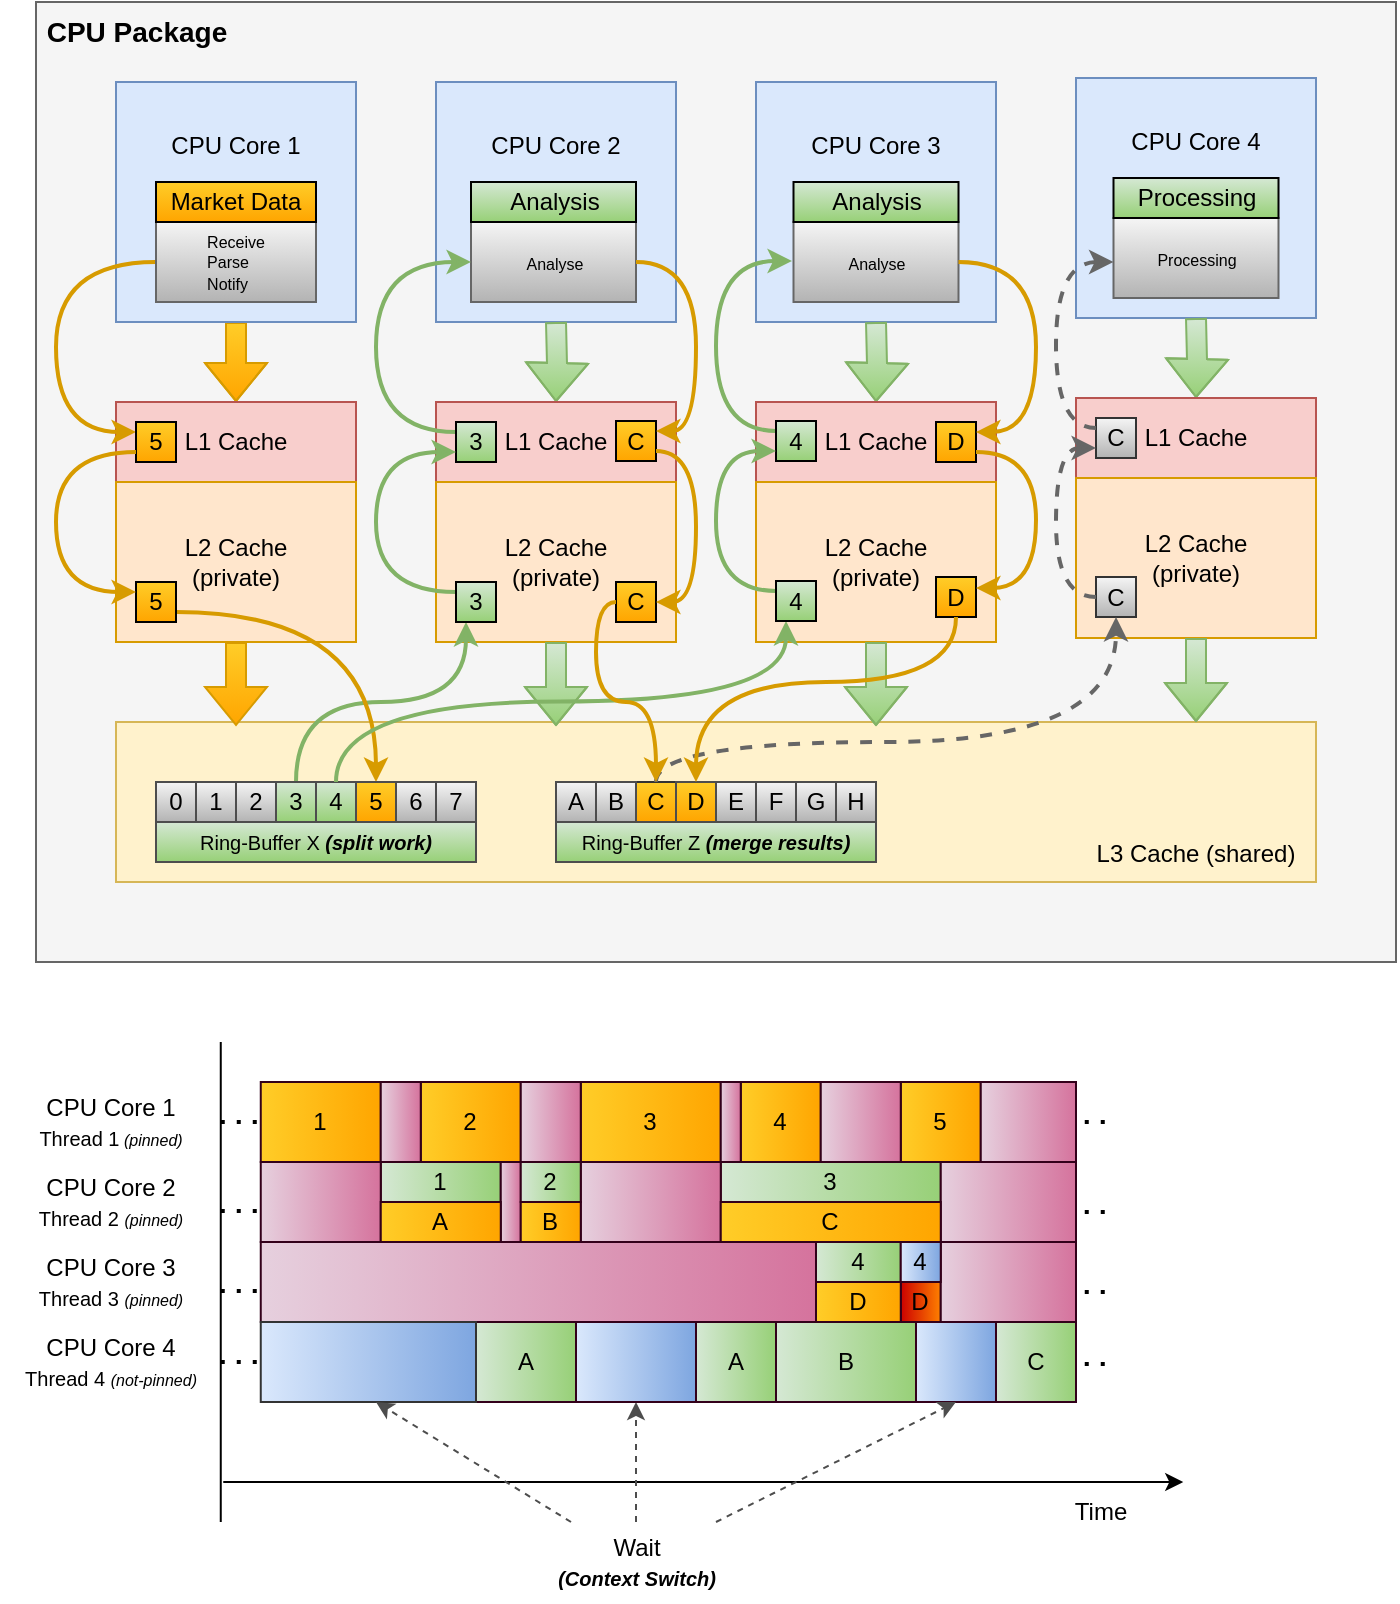 <mxfile version="24.7.8">
  <diagram name="Page-1" id="jHINZmKcey3rdpf554NU">
    <mxGraphModel dx="757" dy="487" grid="1" gridSize="10" guides="1" tooltips="1" connect="1" arrows="1" fold="1" page="1" pageScale="1" pageWidth="827" pageHeight="1169" math="0" shadow="0">
      <root>
        <mxCell id="0" />
        <mxCell id="1" parent="0" />
        <mxCell id="XTBzpI1Qbm_Vmd8OKEiI-47" value="" style="endArrow=none;dashed=1;html=1;dashPattern=1 3;strokeWidth=2;rounded=0;movable=0;resizable=0;rotatable=0;deletable=0;editable=0;locked=1;connectable=0;" parent="1" edge="1">
          <mxGeometry width="50" height="50" relative="1" as="geometry">
            <mxPoint x="172.38" y="764.5" as="sourcePoint" />
            <mxPoint x="620" y="765" as="targetPoint" />
          </mxGeometry>
        </mxCell>
        <mxCell id="WyfGocU0w-fGMWGtSDuY-56" value="D" style="rounded=0;whiteSpace=wrap;html=1;fillColor=#CC0000;gradientColor=#FF8000;strokeColor=#33001A;gradientDirection=east;movable=1;resizable=1;rotatable=1;deletable=1;editable=1;locked=0;connectable=1;" parent="1" vertex="1">
          <mxGeometry x="512.38" y="760" width="20" height="20" as="geometry" />
        </mxCell>
        <mxCell id="5wAvHKpj9pkWP0bOrU0t-28" value="" style="rounded=0;whiteSpace=wrap;html=1;fillColor=#f5f5f5;fontColor=#333333;strokeColor=#666666;movable=0;resizable=0;rotatable=0;deletable=0;editable=0;locked=1;connectable=0;" parent="1" vertex="1">
          <mxGeometry x="80" y="120" width="680" height="480" as="geometry" />
        </mxCell>
        <mxCell id="5wAvHKpj9pkWP0bOrU0t-8" style="edgeStyle=orthogonalEdgeStyle;rounded=0;orthogonalLoop=1;jettySize=auto;html=1;shape=flexArrow;fillColor=#ffcd28;gradientColor=#ffa500;strokeColor=#d79b00;" parent="1" source="5wAvHKpj9pkWP0bOrU0t-1" edge="1">
          <mxGeometry relative="1" as="geometry">
            <mxPoint x="180" y="320" as="targetPoint" />
          </mxGeometry>
        </mxCell>
        <mxCell id="5wAvHKpj9pkWP0bOrU0t-1" value="CPU Core 1&lt;div&gt;&lt;br&gt;&lt;/div&gt;&lt;div&gt;&lt;br&gt;&lt;/div&gt;&lt;div&gt;&lt;br&gt;&lt;/div&gt;&lt;div&gt;&lt;br&gt;&lt;/div&gt;" style="rounded=0;whiteSpace=wrap;html=1;fillColor=#dae8fc;strokeColor=#6c8ebf;" parent="1" vertex="1">
          <mxGeometry x="120" y="160" width="120" height="120" as="geometry" />
        </mxCell>
        <mxCell id="5wAvHKpj9pkWP0bOrU0t-2" value="CPU Core 2&lt;div&gt;&lt;br&gt;&lt;/div&gt;&lt;div&gt;&lt;br&gt;&lt;/div&gt;&lt;div&gt;&lt;br&gt;&lt;/div&gt;&lt;div&gt;&lt;br&gt;&lt;/div&gt;" style="rounded=0;whiteSpace=wrap;html=1;fillColor=#dae8fc;strokeColor=#6c8ebf;" parent="1" vertex="1">
          <mxGeometry x="280" y="160" width="120" height="120" as="geometry" />
        </mxCell>
        <mxCell id="5wAvHKpj9pkWP0bOrU0t-3" value="CPU Core 3&lt;div&gt;&lt;br&gt;&lt;/div&gt;&lt;div&gt;&lt;br&gt;&lt;/div&gt;&lt;div&gt;&lt;br&gt;&lt;/div&gt;&lt;div&gt;&lt;br&gt;&lt;/div&gt;" style="rounded=0;whiteSpace=wrap;html=1;fillColor=#dae8fc;strokeColor=#6c8ebf;" parent="1" vertex="1">
          <mxGeometry x="440" y="160" width="120" height="120" as="geometry" />
        </mxCell>
        <mxCell id="5wAvHKpj9pkWP0bOrU0t-5" value="L1 Cache" style="rounded=0;whiteSpace=wrap;html=1;fillColor=#f8cecc;strokeColor=#b85450;" parent="1" vertex="1">
          <mxGeometry x="120" y="320" width="120" height="40" as="geometry" />
        </mxCell>
        <mxCell id="5wAvHKpj9pkWP0bOrU0t-6" value="L2 Cache&lt;div&gt;(private)&lt;/div&gt;" style="rounded=0;whiteSpace=wrap;html=1;fillColor=#ffe6cc;strokeColor=#d79b00;" parent="1" vertex="1">
          <mxGeometry x="120" y="360" width="120" height="80" as="geometry" />
        </mxCell>
        <mxCell id="5wAvHKpj9pkWP0bOrU0t-7" value="" style="rounded=0;whiteSpace=wrap;html=1;fillColor=#fff2cc;strokeColor=#d6b656;" parent="1" vertex="1">
          <mxGeometry x="120" y="480" width="600" height="80" as="geometry" />
        </mxCell>
        <mxCell id="5wAvHKpj9pkWP0bOrU0t-10" style="edgeStyle=orthogonalEdgeStyle;rounded=0;orthogonalLoop=1;jettySize=auto;html=1;entryX=0.1;entryY=0.025;entryDx=0;entryDy=0;entryPerimeter=0;shape=flexArrow;fillColor=#ffcd28;gradientColor=#ffa500;strokeColor=#d79b00;" parent="1" source="5wAvHKpj9pkWP0bOrU0t-6" target="5wAvHKpj9pkWP0bOrU0t-7" edge="1">
          <mxGeometry relative="1" as="geometry" />
        </mxCell>
        <mxCell id="5wAvHKpj9pkWP0bOrU0t-11" style="edgeStyle=orthogonalEdgeStyle;rounded=0;orthogonalLoop=1;jettySize=auto;html=1;entryX=0.5;entryY=0;entryDx=0;entryDy=0;shape=flexArrow;fillColor=#d5e8d4;gradientColor=#97d077;strokeColor=#82b366;" parent="1" target="5wAvHKpj9pkWP0bOrU0t-13" edge="1">
          <mxGeometry relative="1" as="geometry">
            <mxPoint x="340" y="280" as="sourcePoint" />
          </mxGeometry>
        </mxCell>
        <mxCell id="5wAvHKpj9pkWP0bOrU0t-13" value="&lt;div&gt;L1 Cache&lt;br&gt;&lt;/div&gt;" style="rounded=0;whiteSpace=wrap;html=1;fillColor=#f8cecc;strokeColor=#b85450;" parent="1" vertex="1">
          <mxGeometry x="280" y="320" width="120" height="40" as="geometry" />
        </mxCell>
        <mxCell id="5wAvHKpj9pkWP0bOrU0t-14" value="L2 Cache&lt;div&gt;(private)&lt;/div&gt;" style="rounded=0;whiteSpace=wrap;html=1;fillColor=#ffe6cc;strokeColor=#d79b00;" parent="1" vertex="1">
          <mxGeometry x="280" y="360" width="120" height="80" as="geometry" />
        </mxCell>
        <mxCell id="5wAvHKpj9pkWP0bOrU0t-15" style="edgeStyle=orthogonalEdgeStyle;rounded=0;orthogonalLoop=1;jettySize=auto;html=1;entryX=0.1;entryY=0.025;entryDx=0;entryDy=0;entryPerimeter=0;shape=flexArrow;fillColor=#d5e8d4;gradientColor=#97d077;strokeColor=#82b366;" parent="1" source="5wAvHKpj9pkWP0bOrU0t-14" edge="1">
          <mxGeometry relative="1" as="geometry">
            <mxPoint x="340" y="482" as="targetPoint" />
          </mxGeometry>
        </mxCell>
        <mxCell id="5wAvHKpj9pkWP0bOrU0t-16" style="edgeStyle=orthogonalEdgeStyle;rounded=0;orthogonalLoop=1;jettySize=auto;html=1;entryX=0.5;entryY=0;entryDx=0;entryDy=0;shape=flexArrow;fillColor=#d5e8d4;gradientColor=#97d077;strokeColor=#82b366;" parent="1" target="5wAvHKpj9pkWP0bOrU0t-18" edge="1">
          <mxGeometry relative="1" as="geometry">
            <mxPoint x="500" y="280" as="sourcePoint" />
          </mxGeometry>
        </mxCell>
        <mxCell id="5wAvHKpj9pkWP0bOrU0t-18" value="L1 Cache" style="rounded=0;whiteSpace=wrap;html=1;fillColor=#f8cecc;strokeColor=#b85450;" parent="1" vertex="1">
          <mxGeometry x="440" y="320" width="120" height="40" as="geometry" />
        </mxCell>
        <mxCell id="5wAvHKpj9pkWP0bOrU0t-19" value="L2 Cache&lt;div&gt;(private)&lt;/div&gt;" style="rounded=0;whiteSpace=wrap;html=1;fillColor=#ffe6cc;strokeColor=#d79b00;" parent="1" vertex="1">
          <mxGeometry x="440" y="360" width="120" height="80" as="geometry" />
        </mxCell>
        <mxCell id="5wAvHKpj9pkWP0bOrU0t-20" style="edgeStyle=orthogonalEdgeStyle;rounded=0;orthogonalLoop=1;jettySize=auto;html=1;entryX=0.1;entryY=0.025;entryDx=0;entryDy=0;entryPerimeter=0;shape=flexArrow;fillColor=#d5e8d4;gradientColor=#97d077;strokeColor=#82b366;" parent="1" source="5wAvHKpj9pkWP0bOrU0t-19" edge="1">
          <mxGeometry relative="1" as="geometry">
            <mxPoint x="500" y="482" as="targetPoint" />
          </mxGeometry>
        </mxCell>
        <mxCell id="5wAvHKpj9pkWP0bOrU0t-30" value="&lt;b&gt;&lt;font style=&quot;font-size: 14px;&quot;&gt;CPU Package&lt;/font&gt;&lt;/b&gt;" style="text;html=1;align=center;verticalAlign=middle;resizable=0;points=[];autosize=1;strokeColor=none;fillColor=none;" parent="1" vertex="1">
          <mxGeometry x="75" y="120" width="110" height="30" as="geometry" />
        </mxCell>
        <mxCell id="5wAvHKpj9pkWP0bOrU0t-58" style="edgeStyle=orthogonalEdgeStyle;rounded=0;orthogonalLoop=1;jettySize=auto;html=1;exitX=0.5;exitY=0;exitDx=0;exitDy=0;entryX=0.25;entryY=1;entryDx=0;entryDy=0;curved=1;fillColor=#d5e8d4;gradientColor=#97d077;strokeColor=#82b366;strokeWidth=2;" parent="1" source="5wAvHKpj9pkWP0bOrU0t-118" target="5wAvHKpj9pkWP0bOrU0t-44" edge="1">
          <mxGeometry relative="1" as="geometry" />
        </mxCell>
        <mxCell id="5wAvHKpj9pkWP0bOrU0t-34" value="4" style="rounded=0;whiteSpace=wrap;html=1;fillColor=#d5e8d4;gradientColor=#97d077;strokeColor=#4D4D4D;" parent="1" vertex="1">
          <mxGeometry x="220" y="510" width="20" height="20" as="geometry" />
        </mxCell>
        <mxCell id="5wAvHKpj9pkWP0bOrU0t-56" style="edgeStyle=orthogonalEdgeStyle;rounded=0;orthogonalLoop=1;jettySize=auto;html=1;entryX=0;entryY=0.25;entryDx=0;entryDy=0;curved=1;exitX=0;exitY=0.5;exitDx=0;exitDy=0;fillColor=#ffcd28;gradientColor=#ffa500;strokeColor=#d79b00;strokeWidth=2;" parent="1" source="5wAvHKpj9pkWP0bOrU0t-35" target="5wAvHKpj9pkWP0bOrU0t-40" edge="1">
          <mxGeometry relative="1" as="geometry">
            <Array as="points">
              <mxPoint x="90" y="250" />
              <mxPoint x="90" y="335" />
            </Array>
          </mxGeometry>
        </mxCell>
        <mxCell id="5wAvHKpj9pkWP0bOrU0t-35" value="&lt;div style=&quot;text-align: left; line-height: 80%;&quot;&gt;&lt;font style=&quot;font-size: 8px;&quot;&gt;Receive&lt;/font&gt;&lt;/div&gt;&lt;div style=&quot;text-align: left; line-height: 80%;&quot;&gt;&lt;span style=&quot;font-size: 8px;&quot;&gt;Parse&lt;/span&gt;&lt;/div&gt;&lt;div style=&quot;text-align: left; line-height: 80%;&quot;&gt;&lt;span style=&quot;font-size: 8px; text-align: left;&quot;&gt;Notify&lt;/span&gt;&lt;/div&gt;" style="rounded=0;whiteSpace=wrap;html=1;fillColor=#f5f5f5;gradientColor=#b3b3b3;strokeColor=#666666;" parent="1" vertex="1">
          <mxGeometry x="140" y="230" width="80" height="40" as="geometry" />
        </mxCell>
        <mxCell id="5wAvHKpj9pkWP0bOrU0t-55" style="edgeStyle=orthogonalEdgeStyle;rounded=0;orthogonalLoop=1;jettySize=auto;html=1;entryX=0.5;entryY=0;entryDx=0;entryDy=0;curved=1;strokeWidth=2;fillColor=#ffcd28;gradientColor=#ffa500;strokeColor=#d79b00;exitX=1;exitY=0.75;exitDx=0;exitDy=0;" parent="1" source="5wAvHKpj9pkWP0bOrU0t-39" target="5wAvHKpj9pkWP0bOrU0t-120" edge="1">
          <mxGeometry relative="1" as="geometry">
            <Array as="points">
              <mxPoint x="250" y="425" />
            </Array>
          </mxGeometry>
        </mxCell>
        <mxCell id="5wAvHKpj9pkWP0bOrU0t-39" value="5" style="rounded=0;whiteSpace=wrap;html=1;fillColor=#ffcd28;gradientColor=#ffa500;strokeColor=#000000;" parent="1" vertex="1">
          <mxGeometry x="130" y="410" width="20" height="20" as="geometry" />
        </mxCell>
        <mxCell id="5wAvHKpj9pkWP0bOrU0t-40" value="5" style="rounded=0;whiteSpace=wrap;html=1;fillColor=#ffcd28;gradientColor=#ffa500;strokeColor=#000000;" parent="1" vertex="1">
          <mxGeometry x="130" y="330" width="20" height="20" as="geometry" />
        </mxCell>
        <mxCell id="5wAvHKpj9pkWP0bOrU0t-42" value="&lt;span style=&quot;font-size: 8px; text-align: left;&quot;&gt;Analyse&lt;/span&gt;" style="rounded=0;whiteSpace=wrap;html=1;fillColor=#f5f5f5;gradientColor=#b3b3b3;strokeColor=#666666;" parent="1" vertex="1">
          <mxGeometry x="297.5" y="230" width="82.5" height="40" as="geometry" />
        </mxCell>
        <mxCell id="5wAvHKpj9pkWP0bOrU0t-125" style="edgeStyle=orthogonalEdgeStyle;rounded=0;orthogonalLoop=1;jettySize=auto;html=1;exitX=0;exitY=0.25;exitDx=0;exitDy=0;entryX=0;entryY=0.5;entryDx=0;entryDy=0;fillColor=#d5e8d4;gradientColor=#97d077;strokeColor=#82b366;strokeWidth=2;curved=1;" parent="1" source="5wAvHKpj9pkWP0bOrU0t-43" target="5wAvHKpj9pkWP0bOrU0t-42" edge="1">
          <mxGeometry relative="1" as="geometry">
            <Array as="points">
              <mxPoint x="250" y="335" />
              <mxPoint x="250" y="250" />
            </Array>
          </mxGeometry>
        </mxCell>
        <mxCell id="5wAvHKpj9pkWP0bOrU0t-43" value="3" style="rounded=0;whiteSpace=wrap;html=1;fillColor=#d5e8d4;gradientColor=#97d077;strokeColor=#000000;" parent="1" vertex="1">
          <mxGeometry x="290" y="330" width="20" height="20" as="geometry" />
        </mxCell>
        <mxCell id="5wAvHKpj9pkWP0bOrU0t-59" style="edgeStyle=orthogonalEdgeStyle;rounded=0;orthogonalLoop=1;jettySize=auto;html=1;exitX=0;exitY=0.25;exitDx=0;exitDy=0;entryX=0;entryY=0.75;entryDx=0;entryDy=0;fillColor=#d5e8d4;gradientColor=#97d077;strokeColor=#82b366;curved=1;strokeWidth=2;" parent="1" source="5wAvHKpj9pkWP0bOrU0t-44" target="5wAvHKpj9pkWP0bOrU0t-43" edge="1">
          <mxGeometry relative="1" as="geometry">
            <Array as="points">
              <mxPoint x="250" y="415" />
              <mxPoint x="250" y="345" />
            </Array>
          </mxGeometry>
        </mxCell>
        <mxCell id="5wAvHKpj9pkWP0bOrU0t-44" value="3" style="rounded=0;whiteSpace=wrap;html=1;fillColor=#d5e8d4;gradientColor=#97d077;strokeColor=#000000;" parent="1" vertex="1">
          <mxGeometry x="290" y="410" width="20" height="20" as="geometry" />
        </mxCell>
        <mxCell id="5wAvHKpj9pkWP0bOrU0t-46" value="Market Data" style="rounded=0;whiteSpace=wrap;html=1;fillColor=#ffcd28;gradientColor=#ffa500;strokeColor=#000000;" parent="1" vertex="1">
          <mxGeometry x="140" y="210" width="80" height="20" as="geometry" />
        </mxCell>
        <mxCell id="5wAvHKpj9pkWP0bOrU0t-47" value="Analysis" style="rounded=0;whiteSpace=wrap;html=1;fillColor=#d5e8d4;gradientColor=#97d077;strokeColor=#000000;" parent="1" vertex="1">
          <mxGeometry x="297.5" y="210" width="82.5" height="20" as="geometry" />
        </mxCell>
        <mxCell id="5wAvHKpj9pkWP0bOrU0t-52" value="" style="endArrow=classic;html=1;rounded=0;exitX=0;exitY=0.75;exitDx=0;exitDy=0;strokeWidth=2;fillColor=#ffcd28;gradientColor=#ffa500;strokeColor=#d79b00;edgeStyle=orthogonalEdgeStyle;curved=1;entryX=0;entryY=0.25;entryDx=0;entryDy=0;" parent="1" source="5wAvHKpj9pkWP0bOrU0t-40" target="5wAvHKpj9pkWP0bOrU0t-39" edge="1">
          <mxGeometry width="50" height="50" relative="1" as="geometry">
            <mxPoint x="450" y="410" as="sourcePoint" />
            <mxPoint x="130" y="420" as="targetPoint" />
            <Array as="points">
              <mxPoint x="90" y="345" />
              <mxPoint x="90" y="415" />
            </Array>
          </mxGeometry>
        </mxCell>
        <mxCell id="5wAvHKpj9pkWP0bOrU0t-117" value="2" style="rounded=0;whiteSpace=wrap;html=1;fillColor=#f5f5f5;gradientColor=#b3b3b3;strokeColor=#4D4D4D;" parent="1" vertex="1">
          <mxGeometry x="180" y="510" width="20" height="20" as="geometry" />
        </mxCell>
        <mxCell id="5wAvHKpj9pkWP0bOrU0t-118" value="3" style="rounded=0;whiteSpace=wrap;html=1;fillColor=#d5e8d4;gradientColor=#97d077;strokeColor=#4D4D4D;" parent="1" vertex="1">
          <mxGeometry x="200" y="510" width="20" height="20" as="geometry" />
        </mxCell>
        <mxCell id="5wAvHKpj9pkWP0bOrU0t-120" value="5" style="rounded=0;whiteSpace=wrap;html=1;fillColor=#ffcd28;gradientColor=#ffa500;strokeColor=#4D4D4D;" parent="1" vertex="1">
          <mxGeometry x="240" y="510" width="20" height="20" as="geometry" />
        </mxCell>
        <mxCell id="5wAvHKpj9pkWP0bOrU0t-121" value="1" style="rounded=0;whiteSpace=wrap;html=1;fillColor=#f5f5f5;gradientColor=#b3b3b3;strokeColor=#4D4D4D;" parent="1" vertex="1">
          <mxGeometry x="160" y="510" width="20" height="20" as="geometry" />
        </mxCell>
        <mxCell id="5wAvHKpj9pkWP0bOrU0t-122" value="6" style="rounded=0;whiteSpace=wrap;html=1;fillColor=#f5f5f5;gradientColor=#b3b3b3;strokeColor=#4D4D4D;" parent="1" vertex="1">
          <mxGeometry x="260" y="510" width="20" height="20" as="geometry" />
        </mxCell>
        <mxCell id="5wAvHKpj9pkWP0bOrU0t-123" value="7" style="rounded=0;whiteSpace=wrap;html=1;fillColor=#f5f5f5;gradientColor=#b3b3b3;strokeColor=#4D4D4D;" parent="1" vertex="1">
          <mxGeometry x="280" y="510" width="20" height="20" as="geometry" />
        </mxCell>
        <mxCell id="5wAvHKpj9pkWP0bOrU0t-124" value="0" style="rounded=0;whiteSpace=wrap;html=1;fillColor=#f5f5f5;gradientColor=#b3b3b3;strokeColor=#4D4D4D;" parent="1" vertex="1">
          <mxGeometry x="140" y="510" width="20" height="20" as="geometry" />
        </mxCell>
        <mxCell id="5wAvHKpj9pkWP0bOrU0t-127" value="&lt;font style=&quot;font-size: 10px;&quot;&gt;Ring-Buffer X &lt;b&gt;&lt;i&gt;(split work)&lt;/i&gt;&lt;/b&gt;&lt;/font&gt;" style="rounded=0;whiteSpace=wrap;html=1;fillColor=#d5e8d4;gradientColor=#97d077;strokeColor=#4D4D4D;" parent="1" vertex="1">
          <mxGeometry x="140" y="530" width="160" height="20" as="geometry" />
        </mxCell>
        <mxCell id="5wAvHKpj9pkWP0bOrU0t-129" value="&lt;span style=&quot;font-size: 8px; text-align: left;&quot;&gt;Analyse&lt;/span&gt;" style="rounded=0;whiteSpace=wrap;html=1;fillColor=#f5f5f5;gradientColor=#b3b3b3;strokeColor=#666666;" parent="1" vertex="1">
          <mxGeometry x="458.75" y="230" width="82.5" height="40" as="geometry" />
        </mxCell>
        <mxCell id="5wAvHKpj9pkWP0bOrU0t-130" value="Analysis" style="rounded=0;whiteSpace=wrap;html=1;fillColor=#d5e8d4;gradientColor=#97d077;strokeColor=#000000;" parent="1" vertex="1">
          <mxGeometry x="458.75" y="210" width="82.5" height="20" as="geometry" />
        </mxCell>
        <mxCell id="5wAvHKpj9pkWP0bOrU0t-149" value="" style="endArrow=none;dashed=1;html=1;dashPattern=1 3;strokeWidth=2;rounded=0;movable=0;resizable=0;rotatable=0;deletable=0;editable=0;locked=1;connectable=0;" parent="1" edge="1">
          <mxGeometry width="50" height="50" relative="1" as="geometry">
            <mxPoint x="172.38" y="724.5" as="sourcePoint" />
            <mxPoint x="620" y="725" as="targetPoint" />
          </mxGeometry>
        </mxCell>
        <mxCell id="5wAvHKpj9pkWP0bOrU0t-148" value="" style="endArrow=none;dashed=1;html=1;dashPattern=1 3;strokeWidth=2;rounded=0;movable=0;resizable=0;rotatable=0;deletable=0;editable=0;locked=1;connectable=0;" parent="1" edge="1">
          <mxGeometry width="50" height="50" relative="1" as="geometry">
            <mxPoint x="172.38" y="680" as="sourcePoint" />
            <mxPoint x="620" y="680" as="targetPoint" />
          </mxGeometry>
        </mxCell>
        <mxCell id="5wAvHKpj9pkWP0bOrU0t-134" value="1" style="rounded=0;whiteSpace=wrap;html=1;fillColor=#ffcd28;gradientColor=#ffa500;strokeColor=#33001A;gradientDirection=east;movable=1;resizable=1;rotatable=1;deletable=1;editable=1;locked=0;connectable=1;" parent="1" vertex="1">
          <mxGeometry x="192.38" y="660" width="60" height="40" as="geometry" />
        </mxCell>
        <mxCell id="5wAvHKpj9pkWP0bOrU0t-135" value="" style="endArrow=classic;html=1;rounded=0;movable=0;resizable=0;rotatable=0;deletable=0;editable=0;locked=1;connectable=0;" parent="1" edge="1">
          <mxGeometry width="50" height="50" relative="1" as="geometry">
            <mxPoint x="173.63" y="860" as="sourcePoint" />
            <mxPoint x="653.63" y="860" as="targetPoint" />
          </mxGeometry>
        </mxCell>
        <mxCell id="5wAvHKpj9pkWP0bOrU0t-136" value="Time" style="text;html=1;align=center;verticalAlign=middle;resizable=0;points=[];autosize=1;strokeColor=none;fillColor=none;movable=0;rotatable=0;deletable=0;editable=0;locked=1;connectable=0;" parent="1" vertex="1">
          <mxGeometry x="587.38" y="860" width="50" height="30" as="geometry" />
        </mxCell>
        <mxCell id="5wAvHKpj9pkWP0bOrU0t-137" value="CPU Core 1&lt;div&gt;&lt;font style=&quot;font-size: 10px;&quot;&gt;Thread 1&lt;/font&gt;&lt;i style=&quot;font-size: 8px;&quot;&gt;&amp;nbsp;(pinned)&lt;/i&gt;&lt;/div&gt;" style="text;html=1;align=center;verticalAlign=middle;resizable=0;points=[];autosize=1;strokeColor=none;fillColor=none;movable=0;rotatable=0;deletable=0;editable=0;locked=1;connectable=0;" parent="1" vertex="1">
          <mxGeometry x="67.38" y="660" width="100" height="40" as="geometry" />
        </mxCell>
        <mxCell id="5wAvHKpj9pkWP0bOrU0t-138" value="CPU Core 2&lt;div&gt;&lt;font style=&quot;font-size: 10px;&quot;&gt;Thread 2&amp;nbsp;&lt;/font&gt;&lt;i style=&quot;font-size: 8px;&quot;&gt;(pinned)&lt;/i&gt;&lt;/div&gt;" style="text;html=1;align=center;verticalAlign=middle;resizable=0;points=[];autosize=1;strokeColor=none;fillColor=none;movable=0;rotatable=0;deletable=0;editable=0;locked=1;connectable=0;" parent="1" vertex="1">
          <mxGeometry x="67.38" y="700" width="100" height="40" as="geometry" />
        </mxCell>
        <mxCell id="5wAvHKpj9pkWP0bOrU0t-139" value="2" style="rounded=0;whiteSpace=wrap;html=1;fillColor=#ffcd28;gradientColor=#ffa500;strokeColor=#33001A;gradientDirection=east;movable=1;resizable=1;rotatable=1;deletable=1;editable=1;locked=0;connectable=1;" parent="1" vertex="1">
          <mxGeometry x="272.38" y="660" width="50" height="40" as="geometry" />
        </mxCell>
        <mxCell id="5wAvHKpj9pkWP0bOrU0t-140" value="3" style="rounded=0;whiteSpace=wrap;html=1;fillColor=#ffcd28;gradientColor=#ffa500;strokeColor=#33001A;gradientDirection=east;movable=1;resizable=1;rotatable=1;deletable=1;editable=1;locked=0;connectable=1;" parent="1" vertex="1">
          <mxGeometry x="352.38" y="660" width="70" height="40" as="geometry" />
        </mxCell>
        <mxCell id="5wAvHKpj9pkWP0bOrU0t-141" value="4" style="rounded=0;whiteSpace=wrap;html=1;fillColor=#ffcd28;gradientColor=#ffa500;strokeColor=#33001A;gradientDirection=east;movable=1;resizable=1;rotatable=1;deletable=1;editable=1;locked=0;connectable=1;" parent="1" vertex="1">
          <mxGeometry x="432.38" y="660" width="40" height="40" as="geometry" />
        </mxCell>
        <mxCell id="5wAvHKpj9pkWP0bOrU0t-142" value="1" style="rounded=0;whiteSpace=wrap;html=1;fillColor=#d5e8d4;gradientColor=#97d077;strokeColor=#33001A;gradientDirection=east;movable=1;resizable=1;rotatable=1;deletable=1;editable=1;locked=0;connectable=1;" parent="1" vertex="1">
          <mxGeometry x="252.38" y="700" width="60" height="20" as="geometry" />
        </mxCell>
        <mxCell id="5wAvHKpj9pkWP0bOrU0t-145" value="3" style="rounded=0;whiteSpace=wrap;html=1;fillColor=#d5e8d4;gradientColor=#97d077;strokeColor=#33001A;gradientDirection=east;movable=1;resizable=1;rotatable=1;deletable=1;editable=1;locked=0;connectable=1;" parent="1" vertex="1">
          <mxGeometry x="422.38" y="700" width="110" height="20" as="geometry" />
        </mxCell>
        <mxCell id="5wAvHKpj9pkWP0bOrU0t-146" value="5" style="rounded=0;whiteSpace=wrap;html=1;fillColor=#ffcd28;gradientColor=#ffa500;strokeColor=#33001A;gradientDirection=east;movable=1;resizable=1;rotatable=1;deletable=1;editable=1;locked=0;connectable=1;" parent="1" vertex="1">
          <mxGeometry x="512.38" y="660" width="40" height="40" as="geometry" />
        </mxCell>
        <mxCell id="5wAvHKpj9pkWP0bOrU0t-150" value="" style="endArrow=none;html=1;rounded=0;movable=0;resizable=0;rotatable=0;deletable=0;editable=0;locked=1;connectable=0;" parent="1" edge="1">
          <mxGeometry width="50" height="50" relative="1" as="geometry">
            <mxPoint x="172.38" y="880" as="sourcePoint" />
            <mxPoint x="172.38" y="640" as="targetPoint" />
          </mxGeometry>
        </mxCell>
        <mxCell id="XTBzpI1Qbm_Vmd8OKEiI-1" value="" style="rounded=0;whiteSpace=wrap;html=1;fillColor=#e6d0de;gradientColor=#d5739d;strokeColor=#33001A;gradientDirection=east;movable=1;resizable=1;rotatable=1;deletable=1;editable=1;locked=0;connectable=1;" parent="1" vertex="1">
          <mxGeometry x="252.38" y="660" width="20" height="40" as="geometry" />
        </mxCell>
        <mxCell id="XTBzpI1Qbm_Vmd8OKEiI-3" value="" style="rounded=0;whiteSpace=wrap;html=1;fillColor=#e6d0de;gradientColor=#d5739d;strokeColor=#33001A;gradientDirection=east;movable=1;resizable=1;rotatable=1;deletable=1;editable=1;locked=0;connectable=1;" parent="1" vertex="1">
          <mxGeometry x="322.38" y="660" width="30" height="40" as="geometry" />
        </mxCell>
        <mxCell id="XTBzpI1Qbm_Vmd8OKEiI-4" value="" style="rounded=0;whiteSpace=wrap;html=1;fillColor=#e6d0de;gradientColor=#d5739d;strokeColor=#33001A;gradientDirection=east;movable=1;resizable=1;rotatable=1;deletable=1;editable=1;locked=0;connectable=1;" parent="1" vertex="1">
          <mxGeometry x="422.38" y="660" width="10" height="40" as="geometry" />
        </mxCell>
        <mxCell id="XTBzpI1Qbm_Vmd8OKEiI-5" value="" style="rounded=0;whiteSpace=wrap;html=1;fillColor=#e6d0de;gradientColor=#d5739d;strokeColor=#33001A;gradientDirection=east;movable=1;resizable=1;rotatable=1;deletable=1;editable=1;locked=0;connectable=1;" parent="1" vertex="1">
          <mxGeometry x="472.38" y="660" width="40" height="40" as="geometry" />
        </mxCell>
        <mxCell id="XTBzpI1Qbm_Vmd8OKEiI-6" value="" style="rounded=0;whiteSpace=wrap;html=1;fillColor=#e6d0de;gradientColor=#d5739d;strokeColor=#33001A;gradientDirection=east;movable=1;resizable=1;rotatable=1;deletable=1;editable=1;locked=0;connectable=1;" parent="1" vertex="1">
          <mxGeometry x="312.38" y="700" width="10" height="40" as="geometry" />
        </mxCell>
        <mxCell id="XTBzpI1Qbm_Vmd8OKEiI-7" value="" style="rounded=0;whiteSpace=wrap;html=1;fillColor=#e6d0de;gradientColor=#d5739d;strokeColor=#33001A;gradientDirection=east;movable=1;resizable=1;rotatable=1;deletable=1;editable=1;locked=0;connectable=1;" parent="1" vertex="1">
          <mxGeometry x="352.38" y="700" width="70" height="40" as="geometry" />
        </mxCell>
        <mxCell id="XTBzpI1Qbm_Vmd8OKEiI-8" value="" style="rounded=0;whiteSpace=wrap;html=1;fillColor=#e6d0de;gradientColor=#d5739d;strokeColor=#33001A;gradientDirection=east;movable=1;resizable=1;rotatable=1;deletable=1;editable=1;locked=0;connectable=1;" parent="1" vertex="1">
          <mxGeometry x="532.38" y="700" width="67.62" height="40" as="geometry" />
        </mxCell>
        <mxCell id="XTBzpI1Qbm_Vmd8OKEiI-9" value="" style="rounded=0;whiteSpace=wrap;html=1;fillColor=#e6d0de;gradientColor=#d5739d;strokeColor=#33001A;gradientDirection=east;movable=1;resizable=1;rotatable=1;deletable=1;editable=1;locked=0;connectable=1;" parent="1" vertex="1">
          <mxGeometry x="552.38" y="660" width="47.62" height="40" as="geometry" />
        </mxCell>
        <mxCell id="XTBzpI1Qbm_Vmd8OKEiI-10" value="" style="rounded=0;whiteSpace=wrap;html=1;fillColor=#e6d0de;gradientColor=#d5739d;strokeColor=#33001A;gradientDirection=east;movable=1;resizable=1;rotatable=1;deletable=1;editable=1;locked=0;connectable=1;" parent="1" vertex="1">
          <mxGeometry x="192.38" y="700" width="60" height="40" as="geometry" />
        </mxCell>
        <mxCell id="XTBzpI1Qbm_Vmd8OKEiI-51" value="4" style="rounded=0;whiteSpace=wrap;html=1;fillColor=#d5e8d4;gradientColor=#97d077;strokeColor=#33001A;gradientDirection=east;movable=1;resizable=1;rotatable=1;deletable=1;editable=1;locked=0;connectable=1;" parent="1" vertex="1">
          <mxGeometry x="470" y="740" width="42.38" height="20" as="geometry" />
        </mxCell>
        <mxCell id="XTBzpI1Qbm_Vmd8OKEiI-54" value="" style="rounded=0;whiteSpace=wrap;html=1;fillColor=#e6d0de;gradientColor=#d5739d;strokeColor=#33001A;gradientDirection=east;movable=1;resizable=1;rotatable=1;deletable=1;editable=1;locked=0;connectable=1;" parent="1" vertex="1">
          <mxGeometry x="532.38" y="740" width="67.62" height="40" as="geometry" />
        </mxCell>
        <mxCell id="XTBzpI1Qbm_Vmd8OKEiI-55" value="" style="rounded=0;whiteSpace=wrap;html=1;fillColor=#e6d0de;gradientColor=#d5739d;strokeColor=#33001A;gradientDirection=east;movable=1;resizable=1;rotatable=1;deletable=1;editable=1;locked=0;connectable=1;" parent="1" vertex="1">
          <mxGeometry x="192.38" y="740" width="277.62" height="40" as="geometry" />
        </mxCell>
        <mxCell id="5wAvHKpj9pkWP0bOrU0t-144" value="2" style="rounded=0;whiteSpace=wrap;html=1;fillColor=#d5e8d4;gradientColor=#97d077;strokeColor=#33001A;gradientDirection=east;movable=1;resizable=1;rotatable=1;deletable=1;editable=1;locked=0;connectable=1;" parent="1" vertex="1">
          <mxGeometry x="322.38" y="700" width="30" height="20" as="geometry" />
        </mxCell>
        <mxCell id="XTBzpI1Qbm_Vmd8OKEiI-64" style="edgeStyle=orthogonalEdgeStyle;rounded=0;orthogonalLoop=1;jettySize=auto;html=1;exitX=0.5;exitY=0;exitDx=0;exitDy=0;entryX=0.25;entryY=1;entryDx=0;entryDy=0;curved=1;fillColor=#d5e8d4;gradientColor=#97d077;strokeColor=#82b366;strokeWidth=2;" parent="1" source="5wAvHKpj9pkWP0bOrU0t-34" target="XTBzpI1Qbm_Vmd8OKEiI-68" edge="1">
          <mxGeometry relative="1" as="geometry">
            <mxPoint x="390" y="509.5" as="sourcePoint" />
          </mxGeometry>
        </mxCell>
        <mxCell id="XTBzpI1Qbm_Vmd8OKEiI-65" style="edgeStyle=orthogonalEdgeStyle;rounded=0;orthogonalLoop=1;jettySize=auto;html=1;exitX=0;exitY=0.25;exitDx=0;exitDy=0;entryX=0;entryY=0.5;entryDx=0;entryDy=0;fillColor=#d5e8d4;gradientColor=#97d077;strokeColor=#82b366;strokeWidth=2;curved=1;" parent="1" source="XTBzpI1Qbm_Vmd8OKEiI-66" edge="1">
          <mxGeometry relative="1" as="geometry">
            <Array as="points">
              <mxPoint x="420" y="334" />
              <mxPoint x="420" y="250" />
            </Array>
            <mxPoint x="458" y="249.5" as="targetPoint" />
          </mxGeometry>
        </mxCell>
        <mxCell id="XTBzpI1Qbm_Vmd8OKEiI-66" value="4" style="rounded=0;whiteSpace=wrap;html=1;fillColor=#d5e8d4;gradientColor=#97d077;strokeColor=#000000;" parent="1" vertex="1">
          <mxGeometry x="450" y="329.5" width="20" height="20" as="geometry" />
        </mxCell>
        <mxCell id="XTBzpI1Qbm_Vmd8OKEiI-67" style="edgeStyle=orthogonalEdgeStyle;rounded=0;orthogonalLoop=1;jettySize=auto;html=1;exitX=0;exitY=0.25;exitDx=0;exitDy=0;entryX=0;entryY=0.75;entryDx=0;entryDy=0;fillColor=#d5e8d4;gradientColor=#97d077;strokeColor=#82b366;curved=1;strokeWidth=2;" parent="1" source="XTBzpI1Qbm_Vmd8OKEiI-68" target="XTBzpI1Qbm_Vmd8OKEiI-66" edge="1">
          <mxGeometry relative="1" as="geometry">
            <Array as="points">
              <mxPoint x="420" y="415" />
              <mxPoint x="420" y="345" />
            </Array>
          </mxGeometry>
        </mxCell>
        <mxCell id="XTBzpI1Qbm_Vmd8OKEiI-68" value="4" style="rounded=0;whiteSpace=wrap;html=1;fillColor=#d5e8d4;gradientColor=#97d077;strokeColor=#000000;" parent="1" vertex="1">
          <mxGeometry x="450" y="409.5" width="20" height="20" as="geometry" />
        </mxCell>
        <mxCell id="wHG6oa4IupuvhH1mk3ex-1" value="CPU Core 3&lt;div&gt;&lt;font style=&quot;font-size: 10px;&quot;&gt;Thread 3&amp;nbsp;&lt;/font&gt;&lt;i style=&quot;font-size: 8px;&quot;&gt;(pinned)&lt;/i&gt;&lt;/div&gt;" style="text;html=1;align=center;verticalAlign=middle;resizable=0;points=[];autosize=1;strokeColor=none;fillColor=none;movable=0;rotatable=0;deletable=0;editable=0;locked=1;connectable=0;" parent="1" vertex="1">
          <mxGeometry x="67.38" y="740" width="100" height="40" as="geometry" />
        </mxCell>
        <mxCell id="WyfGocU0w-fGMWGtSDuY-1" value="CPU Core 4&lt;div&gt;&lt;br&gt;&lt;/div&gt;&lt;div&gt;&lt;br&gt;&lt;/div&gt;&lt;div&gt;&lt;br&gt;&lt;/div&gt;&lt;div&gt;&lt;br&gt;&lt;/div&gt;" style="rounded=0;whiteSpace=wrap;html=1;fillColor=#dae8fc;strokeColor=#6c8ebf;" parent="1" vertex="1">
          <mxGeometry x="600" y="158" width="120" height="120" as="geometry" />
        </mxCell>
        <mxCell id="WyfGocU0w-fGMWGtSDuY-2" style="edgeStyle=orthogonalEdgeStyle;rounded=0;orthogonalLoop=1;jettySize=auto;html=1;entryX=0.5;entryY=0;entryDx=0;entryDy=0;shape=flexArrow;fillColor=#d5e8d4;gradientColor=#97d077;strokeColor=#82b366;" parent="1" target="WyfGocU0w-fGMWGtSDuY-3" edge="1">
          <mxGeometry relative="1" as="geometry">
            <mxPoint x="660" y="278" as="sourcePoint" />
          </mxGeometry>
        </mxCell>
        <mxCell id="WyfGocU0w-fGMWGtSDuY-3" value="L1 Cache" style="rounded=0;whiteSpace=wrap;html=1;fillColor=#f8cecc;strokeColor=#b85450;" parent="1" vertex="1">
          <mxGeometry x="600" y="318" width="120" height="40" as="geometry" />
        </mxCell>
        <mxCell id="WyfGocU0w-fGMWGtSDuY-4" value="L2 Cache&lt;div&gt;(private)&lt;/div&gt;" style="rounded=0;whiteSpace=wrap;html=1;fillColor=#ffe6cc;strokeColor=#d79b00;" parent="1" vertex="1">
          <mxGeometry x="600" y="358" width="120" height="80" as="geometry" />
        </mxCell>
        <mxCell id="WyfGocU0w-fGMWGtSDuY-5" style="edgeStyle=orthogonalEdgeStyle;rounded=0;orthogonalLoop=1;jettySize=auto;html=1;entryX=0.1;entryY=0.025;entryDx=0;entryDy=0;entryPerimeter=0;shape=flexArrow;fillColor=#d5e8d4;gradientColor=#97d077;strokeColor=#82b366;" parent="1" source="WyfGocU0w-fGMWGtSDuY-4" edge="1">
          <mxGeometry relative="1" as="geometry">
            <mxPoint x="660" y="480" as="targetPoint" />
          </mxGeometry>
        </mxCell>
        <mxCell id="WyfGocU0w-fGMWGtSDuY-6" value="&lt;span style=&quot;font-size: 8px; text-align: left;&quot;&gt;Processing&lt;/span&gt;" style="rounded=0;whiteSpace=wrap;html=1;fillColor=#f5f5f5;gradientColor=#b3b3b3;strokeColor=#666666;" parent="1" vertex="1">
          <mxGeometry x="618.75" y="228" width="82.5" height="40" as="geometry" />
        </mxCell>
        <mxCell id="WyfGocU0w-fGMWGtSDuY-7" value="Processing" style="rounded=0;whiteSpace=wrap;html=1;fillColor=#d5e8d4;gradientColor=#97d077;strokeColor=#000000;" parent="1" vertex="1">
          <mxGeometry x="618.75" y="208" width="82.5" height="20" as="geometry" />
        </mxCell>
        <mxCell id="WyfGocU0w-fGMWGtSDuY-10" value="L3 Cache (shared)" style="text;align=center;verticalAlign=middle;resizable=0;points=[];autosize=1;strokeColor=none;fillColor=none;" parent="1" vertex="1">
          <mxGeometry x="600" y="530" width="120" height="30" as="geometry" />
        </mxCell>
        <mxCell id="WyfGocU0w-fGMWGtSDuY-20" value="E" style="rounded=0;whiteSpace=wrap;html=1;fillColor=#f5f5f5;gradientColor=#b3b3b3;strokeColor=#4D4D4D;" parent="1" vertex="1">
          <mxGeometry x="420" y="510" width="20" height="20" as="geometry" />
        </mxCell>
        <mxCell id="WyfGocU0w-fGMWGtSDuY-21" value="C" style="rounded=0;whiteSpace=wrap;html=1;fillColor=#ffcd28;gradientColor=#ffa500;strokeColor=#333333;" parent="1" vertex="1">
          <mxGeometry x="380" y="510" width="20" height="20" as="geometry" />
        </mxCell>
        <mxCell id="WyfGocU0w-fGMWGtSDuY-22" value="D" style="rounded=0;whiteSpace=wrap;html=1;fillColor=#ffcd28;gradientColor=#ffa500;strokeColor=#4D4D4D;" parent="1" vertex="1">
          <mxGeometry x="400" y="510" width="20" height="20" as="geometry" />
        </mxCell>
        <mxCell id="WyfGocU0w-fGMWGtSDuY-23" value="F" style="rounded=0;whiteSpace=wrap;html=1;fillColor=#f5f5f5;gradientColor=#b3b3b3;strokeColor=#4D4D4D;" parent="1" vertex="1">
          <mxGeometry x="440" y="510" width="20" height="20" as="geometry" />
        </mxCell>
        <mxCell id="WyfGocU0w-fGMWGtSDuY-24" value="B" style="rounded=0;whiteSpace=wrap;html=1;fillColor=#f5f5f5;gradientColor=#b3b3b3;strokeColor=#4D4D4D;" parent="1" vertex="1">
          <mxGeometry x="360" y="510" width="20" height="20" as="geometry" />
        </mxCell>
        <mxCell id="WyfGocU0w-fGMWGtSDuY-25" value="G" style="rounded=0;whiteSpace=wrap;html=1;fillColor=#f5f5f5;gradientColor=#b3b3b3;strokeColor=#4D4D4D;" parent="1" vertex="1">
          <mxGeometry x="460" y="510" width="20" height="20" as="geometry" />
        </mxCell>
        <mxCell id="WyfGocU0w-fGMWGtSDuY-26" value="H" style="rounded=0;whiteSpace=wrap;html=1;fillColor=#f5f5f5;gradientColor=#b3b3b3;strokeColor=#4D4D4D;" parent="1" vertex="1">
          <mxGeometry x="480" y="510" width="20" height="20" as="geometry" />
        </mxCell>
        <mxCell id="WyfGocU0w-fGMWGtSDuY-27" value="A" style="rounded=0;whiteSpace=wrap;html=1;fillColor=#f5f5f5;gradientColor=#b3b3b3;strokeColor=#4D4D4D;" parent="1" vertex="1">
          <mxGeometry x="340" y="510" width="20" height="20" as="geometry" />
        </mxCell>
        <mxCell id="WyfGocU0w-fGMWGtSDuY-28" value="&lt;font style=&quot;font-size: 10px;&quot;&gt;Ring-Buffer Z &lt;b&gt;&lt;i&gt;(merge results)&lt;/i&gt;&lt;/b&gt;&lt;/font&gt;" style="rounded=0;whiteSpace=wrap;html=1;fillColor=#d5e8d4;gradientColor=#97d077;strokeColor=#4D4D4D;" parent="1" vertex="1">
          <mxGeometry x="340" y="530" width="160" height="20" as="geometry" />
        </mxCell>
        <mxCell id="WyfGocU0w-fGMWGtSDuY-29" value="CPU Core 4&lt;div&gt;&lt;font style=&quot;font-size: 10px;&quot;&gt;Thread 4&amp;nbsp;&lt;/font&gt;&lt;i style=&quot;font-size: 8px;&quot;&gt;(not-pinned)&lt;/i&gt;&lt;/div&gt;" style="text;html=1;align=center;verticalAlign=middle;resizable=1;points=[];autosize=1;strokeColor=none;fillColor=none;movable=1;rotatable=1;deletable=1;editable=1;locked=0;connectable=1;" parent="1" vertex="1">
          <mxGeometry x="62.38" y="780" width="110" height="40" as="geometry" />
        </mxCell>
        <mxCell id="WyfGocU0w-fGMWGtSDuY-31" value="" style="endArrow=none;dashed=1;html=1;dashPattern=1 3;strokeWidth=2;rounded=0;movable=0;resizable=0;rotatable=0;deletable=0;editable=0;locked=1;connectable=0;" parent="1" edge="1">
          <mxGeometry width="50" height="50" relative="1" as="geometry">
            <mxPoint x="172.38" y="800" as="sourcePoint" />
            <mxPoint x="620" y="801" as="targetPoint" />
          </mxGeometry>
        </mxCell>
        <mxCell id="WyfGocU0w-fGMWGtSDuY-32" value="A" style="rounded=0;whiteSpace=wrap;html=1;fillColor=#d5e8d4;gradientColor=#97d077;strokeColor=#33001A;gradientDirection=east;movable=1;resizable=1;rotatable=1;deletable=1;editable=1;locked=0;connectable=1;" parent="1" vertex="1">
          <mxGeometry x="300" y="780" width="50" height="40" as="geometry" />
        </mxCell>
        <mxCell id="WyfGocU0w-fGMWGtSDuY-33" value="B" style="rounded=0;whiteSpace=wrap;html=1;fillColor=#d5e8d4;gradientColor=#97d077;strokeColor=#33001A;gradientDirection=east;movable=1;resizable=1;rotatable=1;deletable=1;editable=1;locked=0;connectable=1;" parent="1" vertex="1">
          <mxGeometry x="450" y="780" width="70" height="40" as="geometry" />
        </mxCell>
        <mxCell id="WyfGocU0w-fGMWGtSDuY-36" value="C" style="rounded=0;whiteSpace=wrap;html=1;fillColor=#d5e8d4;gradientColor=#97d077;strokeColor=#33001A;gradientDirection=east;movable=1;resizable=1;rotatable=1;deletable=1;editable=1;locked=0;connectable=1;" parent="1" vertex="1">
          <mxGeometry x="560" y="780" width="40" height="40" as="geometry" />
        </mxCell>
        <mxCell id="WyfGocU0w-fGMWGtSDuY-38" value="" style="rounded=0;whiteSpace=wrap;html=1;fillColor=#dae8fc;gradientColor=#7ea6e0;strokeColor=#333333;gradientDirection=east;movable=1;resizable=1;rotatable=1;deletable=1;editable=1;locked=0;connectable=1;" parent="1" vertex="1">
          <mxGeometry x="192.38" y="780" width="107.62" height="40" as="geometry" />
        </mxCell>
        <mxCell id="WyfGocU0w-fGMWGtSDuY-53" value="A" style="rounded=0;whiteSpace=wrap;html=1;fillColor=#ffcd28;gradientColor=#ffa500;strokeColor=#33001A;gradientDirection=east;movable=1;resizable=1;rotatable=1;deletable=1;editable=1;locked=0;connectable=1;" parent="1" vertex="1">
          <mxGeometry x="252.38" y="720" width="60" height="20" as="geometry" />
        </mxCell>
        <mxCell id="WyfGocU0w-fGMWGtSDuY-54" value="B" style="rounded=0;whiteSpace=wrap;html=1;fillColor=#ffcd28;gradientColor=#ffa500;strokeColor=#33001A;gradientDirection=east;movable=1;resizable=1;rotatable=1;deletable=1;editable=1;locked=0;connectable=1;" parent="1" vertex="1">
          <mxGeometry x="322.38" y="720" width="30" height="20" as="geometry" />
        </mxCell>
        <mxCell id="WyfGocU0w-fGMWGtSDuY-55" value="C" style="rounded=0;whiteSpace=wrap;html=1;fillColor=#ffcd28;gradientColor=#ffa500;strokeColor=#33001A;gradientDirection=east;movable=1;resizable=1;rotatable=1;deletable=1;editable=1;locked=0;connectable=1;" parent="1" vertex="1">
          <mxGeometry x="422.38" y="720" width="110" height="20" as="geometry" />
        </mxCell>
        <mxCell id="WyfGocU0w-fGMWGtSDuY-57" value="4" style="rounded=0;whiteSpace=wrap;html=1;fillColor=#dae8fc;gradientColor=#7ea6e0;strokeColor=#33001A;gradientDirection=east;movable=1;resizable=1;rotatable=1;deletable=1;editable=1;locked=0;connectable=1;" parent="1" vertex="1">
          <mxGeometry x="512.38" y="740" width="20" height="20" as="geometry" />
        </mxCell>
        <mxCell id="WyfGocU0w-fGMWGtSDuY-64" value="C" style="rounded=0;whiteSpace=wrap;html=1;fillColor=#ffcd28;gradientColor=#ffa500;strokeColor=#000000;" parent="1" vertex="1">
          <mxGeometry x="370" y="410" width="20" height="20" as="geometry" />
        </mxCell>
        <mxCell id="WyfGocU0w-fGMWGtSDuY-65" value="C" style="rounded=0;whiteSpace=wrap;html=1;fillColor=#ffcd28;gradientColor=#ffa500;strokeColor=#000000;" parent="1" vertex="1">
          <mxGeometry x="370" y="329.5" width="20" height="20" as="geometry" />
        </mxCell>
        <mxCell id="WyfGocU0w-fGMWGtSDuY-66" value="D" style="rounded=0;whiteSpace=wrap;html=1;fillColor=#ffcd28;gradientColor=#ffa500;strokeColor=#000000;" parent="1" vertex="1">
          <mxGeometry x="530" y="330" width="20" height="20" as="geometry" />
        </mxCell>
        <mxCell id="WyfGocU0w-fGMWGtSDuY-67" value="D" style="rounded=0;whiteSpace=wrap;html=1;fillColor=#ffcd28;gradientColor=#ffa500;strokeColor=#000000;" parent="1" vertex="1">
          <mxGeometry x="530" y="407.5" width="20" height="20" as="geometry" />
        </mxCell>
        <mxCell id="WyfGocU0w-fGMWGtSDuY-68" value="" style="endArrow=classic;html=1;rounded=0;exitX=1;exitY=0.75;exitDx=0;exitDy=0;strokeWidth=2;fillColor=#ffcd28;gradientColor=#ffa500;strokeColor=#d79b00;edgeStyle=orthogonalEdgeStyle;curved=1;entryX=1;entryY=0.25;entryDx=0;entryDy=0;" parent="1" source="WyfGocU0w-fGMWGtSDuY-66" target="WyfGocU0w-fGMWGtSDuY-67" edge="1">
          <mxGeometry width="50" height="50" relative="1" as="geometry">
            <mxPoint x="600" y="340" as="sourcePoint" />
            <mxPoint x="580" y="420" as="targetPoint" />
            <Array as="points">
              <mxPoint x="580" y="345" />
              <mxPoint x="580" y="413" />
              <mxPoint x="550" y="413" />
            </Array>
          </mxGeometry>
        </mxCell>
        <mxCell id="WyfGocU0w-fGMWGtSDuY-69" value="" style="endArrow=classic;html=1;rounded=0;exitX=1;exitY=0.5;exitDx=0;exitDy=0;strokeWidth=2;fillColor=#ffcd28;gradientColor=#ffa500;strokeColor=#d79b00;edgeStyle=orthogonalEdgeStyle;curved=1;entryX=1;entryY=0.25;entryDx=0;entryDy=0;" parent="1" source="5wAvHKpj9pkWP0bOrU0t-129" target="WyfGocU0w-fGMWGtSDuY-66" edge="1">
          <mxGeometry width="50" height="50" relative="1" as="geometry">
            <mxPoint x="550" y="257" as="sourcePoint" />
            <mxPoint x="550" y="330" as="targetPoint" />
            <Array as="points">
              <mxPoint x="580" y="250" />
              <mxPoint x="580" y="335" />
            </Array>
          </mxGeometry>
        </mxCell>
        <mxCell id="WyfGocU0w-fGMWGtSDuY-71" value="Wait&lt;br&gt;&lt;div&gt;&lt;b&gt;&lt;i&gt;&lt;font style=&quot;font-size: 10px;&quot;&gt;(Context Switch)&lt;/font&gt;&lt;/i&gt;&lt;/b&gt;&lt;/div&gt;" style="text;html=1;align=center;verticalAlign=middle;resizable=1;points=[];autosize=1;strokeColor=none;fillColor=none;movable=1;rotatable=1;deletable=1;editable=1;locked=0;connectable=1;" parent="1" vertex="1">
          <mxGeometry x="330" y="880" width="100" height="40" as="geometry" />
        </mxCell>
        <mxCell id="WyfGocU0w-fGMWGtSDuY-72" style="rounded=0;orthogonalLoop=1;jettySize=auto;html=1;strokeWidth=1;dashed=1;strokeColor=#4D4D4D;movable=1;resizable=1;rotatable=1;deletable=1;editable=1;locked=0;connectable=1;" parent="1" source="WyfGocU0w-fGMWGtSDuY-71" edge="1">
          <mxGeometry relative="1" as="geometry">
            <mxPoint x="302.38" y="880" as="sourcePoint" />
            <mxPoint x="380" y="820" as="targetPoint" />
          </mxGeometry>
        </mxCell>
        <mxCell id="WyfGocU0w-fGMWGtSDuY-77" value="D" style="rounded=0;whiteSpace=wrap;html=1;fillColor=#ffcd28;gradientColor=#ffa500;strokeColor=#33001A;gradientDirection=east;movable=1;resizable=1;rotatable=1;deletable=1;editable=1;locked=0;connectable=1;" parent="1" vertex="1">
          <mxGeometry x="470" y="760" width="42.38" height="20" as="geometry" />
        </mxCell>
        <mxCell id="WyfGocU0w-fGMWGtSDuY-82" value="" style="endArrow=classic;html=1;rounded=0;exitX=1;exitY=0.75;exitDx=0;exitDy=0;strokeWidth=2;fillColor=#ffcd28;gradientColor=#ffa500;strokeColor=#d79b00;edgeStyle=orthogonalEdgeStyle;curved=1;entryX=1;entryY=0.5;entryDx=0;entryDy=0;" parent="1" source="WyfGocU0w-fGMWGtSDuY-65" target="WyfGocU0w-fGMWGtSDuY-64" edge="1">
          <mxGeometry width="50" height="50" relative="1" as="geometry">
            <mxPoint x="390" y="350" as="sourcePoint" />
            <mxPoint x="390" y="418" as="targetPoint" />
            <Array as="points">
              <mxPoint x="410" y="345" />
              <mxPoint x="410" y="420" />
            </Array>
          </mxGeometry>
        </mxCell>
        <mxCell id="WyfGocU0w-fGMWGtSDuY-83" value="" style="endArrow=classic;html=1;rounded=0;strokeWidth=2;fillColor=#ffcd28;gradientColor=#ffa500;strokeColor=#d79b00;edgeStyle=orthogonalEdgeStyle;curved=1;entryX=1;entryY=0.25;entryDx=0;entryDy=0;" parent="1" source="5wAvHKpj9pkWP0bOrU0t-42" target="WyfGocU0w-fGMWGtSDuY-65" edge="1">
          <mxGeometry width="50" height="50" relative="1" as="geometry">
            <mxPoint x="381" y="250" as="sourcePoint" />
            <mxPoint x="390" y="335" as="targetPoint" />
            <Array as="points">
              <mxPoint x="410" y="250" />
              <mxPoint x="410" y="334" />
            </Array>
          </mxGeometry>
        </mxCell>
        <mxCell id="WyfGocU0w-fGMWGtSDuY-85" value="C" style="rounded=0;whiteSpace=wrap;html=1;fillColor=#f5f5f5;gradientColor=#b3b3b3;strokeColor=#333333;" parent="1" vertex="1">
          <mxGeometry x="610" y="407.5" width="20" height="20" as="geometry" />
        </mxCell>
        <mxCell id="WyfGocU0w-fGMWGtSDuY-86" value="C" style="rounded=0;whiteSpace=wrap;html=1;fillColor=#f5f5f5;gradientColor=#b3b3b3;strokeColor=#333333;" parent="1" vertex="1">
          <mxGeometry x="610" y="328" width="20" height="20" as="geometry" />
        </mxCell>
        <mxCell id="WyfGocU0w-fGMWGtSDuY-87" style="edgeStyle=orthogonalEdgeStyle;rounded=0;orthogonalLoop=1;jettySize=auto;html=1;exitX=0;exitY=0.5;exitDx=0;exitDy=0;entryX=0;entryY=0.75;entryDx=0;entryDy=0;fillColor=#f5f5f5;gradientColor=#b3b3b3;strokeColor=#666666;curved=1;strokeWidth=2;dashed=1;" parent="1" source="WyfGocU0w-fGMWGtSDuY-85" target="WyfGocU0w-fGMWGtSDuY-86" edge="1">
          <mxGeometry relative="1" as="geometry">
            <Array as="points">
              <mxPoint x="590" y="418" />
              <mxPoint x="590" y="343" />
            </Array>
            <mxPoint x="610" y="418" as="sourcePoint" />
            <mxPoint x="610" y="348" as="targetPoint" />
          </mxGeometry>
        </mxCell>
        <mxCell id="WyfGocU0w-fGMWGtSDuY-88" style="edgeStyle=orthogonalEdgeStyle;rounded=0;orthogonalLoop=1;jettySize=auto;html=1;exitX=0;exitY=0.25;exitDx=0;exitDy=0;entryX=0;entryY=0.5;entryDx=0;entryDy=0;fillColor=#f5f5f5;gradientColor=#b3b3b3;strokeColor=#666666;strokeWidth=2;curved=1;dashed=1;" parent="1" source="WyfGocU0w-fGMWGtSDuY-86" edge="1">
          <mxGeometry relative="1" as="geometry">
            <Array as="points">
              <mxPoint x="590" y="333" />
              <mxPoint x="590" y="250" />
            </Array>
            <mxPoint x="618.75" y="250" as="targetPoint" />
            <mxPoint x="610.75" y="335.5" as="sourcePoint" />
          </mxGeometry>
        </mxCell>
        <mxCell id="WyfGocU0w-fGMWGtSDuY-90" style="edgeStyle=orthogonalEdgeStyle;rounded=0;orthogonalLoop=1;jettySize=auto;html=1;exitX=0.5;exitY=0;exitDx=0;exitDy=0;entryX=0.5;entryY=1;entryDx=0;entryDy=0;curved=1;fillColor=#f5f5f5;gradientColor=#b3b3b3;strokeColor=#666666;strokeWidth=2;dashed=1;" parent="1" source="WyfGocU0w-fGMWGtSDuY-21" target="WyfGocU0w-fGMWGtSDuY-85" edge="1">
          <mxGeometry relative="1" as="geometry">
            <mxPoint x="393.25" y="507.5" as="sourcePoint" />
            <mxPoint x="618.25" y="427.5" as="targetPoint" />
            <Array as="points">
              <mxPoint x="390" y="490" />
              <mxPoint x="620" y="490" />
            </Array>
          </mxGeometry>
        </mxCell>
        <mxCell id="WyfGocU0w-fGMWGtSDuY-70" style="edgeStyle=orthogonalEdgeStyle;rounded=0;orthogonalLoop=1;jettySize=auto;html=1;entryX=0.5;entryY=0;entryDx=0;entryDy=0;curved=1;strokeWidth=2;fillColor=#ffcd28;gradientColor=#ffa500;strokeColor=#d79b00;exitX=0.5;exitY=1;exitDx=0;exitDy=0;" parent="1" source="WyfGocU0w-fGMWGtSDuY-67" target="WyfGocU0w-fGMWGtSDuY-22" edge="1">
          <mxGeometry relative="1" as="geometry">
            <Array as="points">
              <mxPoint x="540" y="460" />
              <mxPoint x="410" y="460" />
            </Array>
            <mxPoint x="530" y="460" as="sourcePoint" />
            <mxPoint x="594.98" y="582.5" as="targetPoint" />
          </mxGeometry>
        </mxCell>
        <mxCell id="WyfGocU0w-fGMWGtSDuY-81" style="edgeStyle=orthogonalEdgeStyle;rounded=0;orthogonalLoop=1;jettySize=auto;html=1;entryX=0.5;entryY=0;entryDx=0;entryDy=0;curved=1;strokeWidth=2;fillColor=#ffcd28;gradientColor=#ffa500;strokeColor=#d79b00;exitX=0;exitY=0.5;exitDx=0;exitDy=0;" parent="1" source="WyfGocU0w-fGMWGtSDuY-64" target="WyfGocU0w-fGMWGtSDuY-21" edge="1">
          <mxGeometry relative="1" as="geometry">
            <Array as="points">
              <mxPoint x="360" y="420" />
              <mxPoint x="360" y="470" />
              <mxPoint x="390" y="470" />
            </Array>
            <mxPoint x="550" y="438" as="sourcePoint" />
            <mxPoint x="420" y="520" as="targetPoint" />
          </mxGeometry>
        </mxCell>
        <mxCell id="u_ehuHgP4raQqjBBPPUW-3" value="" style="rounded=0;whiteSpace=wrap;html=1;fillColor=#dae8fc;gradientColor=#7ea6e0;strokeColor=#33001A;gradientDirection=east;movable=1;resizable=1;rotatable=1;deletable=1;editable=1;locked=0;connectable=1;" vertex="1" parent="1">
          <mxGeometry x="350" y="780" width="60" height="40" as="geometry" />
        </mxCell>
        <mxCell id="WyfGocU0w-fGMWGtSDuY-93" style="rounded=0;orthogonalLoop=1;jettySize=auto;html=1;strokeWidth=1;dashed=1;strokeColor=#4D4D4D;movable=1;resizable=1;rotatable=1;deletable=1;editable=1;locked=0;connectable=1;" parent="1" source="WyfGocU0w-fGMWGtSDuY-71" edge="1">
          <mxGeometry relative="1" as="geometry">
            <mxPoint x="392" y="890" as="sourcePoint" />
            <mxPoint x="250" y="820" as="targetPoint" />
          </mxGeometry>
        </mxCell>
        <mxCell id="u_ehuHgP4raQqjBBPPUW-4" value="A" style="rounded=0;whiteSpace=wrap;html=1;fillColor=#d5e8d4;gradientColor=#97d077;strokeColor=#33001A;gradientDirection=east;movable=1;resizable=1;rotatable=1;deletable=1;editable=1;locked=0;connectable=1;" vertex="1" parent="1">
          <mxGeometry x="410" y="780" width="40" height="40" as="geometry" />
        </mxCell>
        <mxCell id="u_ehuHgP4raQqjBBPPUW-8" value="" style="rounded=0;whiteSpace=wrap;html=1;fillColor=#dae8fc;gradientColor=#7ea6e0;strokeColor=#33001A;gradientDirection=east;movable=1;resizable=1;rotatable=1;deletable=1;editable=1;locked=0;connectable=1;" vertex="1" parent="1">
          <mxGeometry x="520" y="780" width="40" height="40" as="geometry" />
        </mxCell>
        <mxCell id="u_ehuHgP4raQqjBBPPUW-9" style="rounded=0;orthogonalLoop=1;jettySize=auto;html=1;strokeWidth=1;dashed=1;strokeColor=#4D4D4D;movable=1;resizable=1;rotatable=1;deletable=1;editable=1;locked=0;connectable=1;entryX=0.5;entryY=1;entryDx=0;entryDy=0;" edge="1" parent="1" source="WyfGocU0w-fGMWGtSDuY-71" target="u_ehuHgP4raQqjBBPPUW-8">
          <mxGeometry relative="1" as="geometry">
            <mxPoint x="274" y="960" as="sourcePoint" />
            <mxPoint x="390" y="830" as="targetPoint" />
          </mxGeometry>
        </mxCell>
      </root>
    </mxGraphModel>
  </diagram>
</mxfile>
